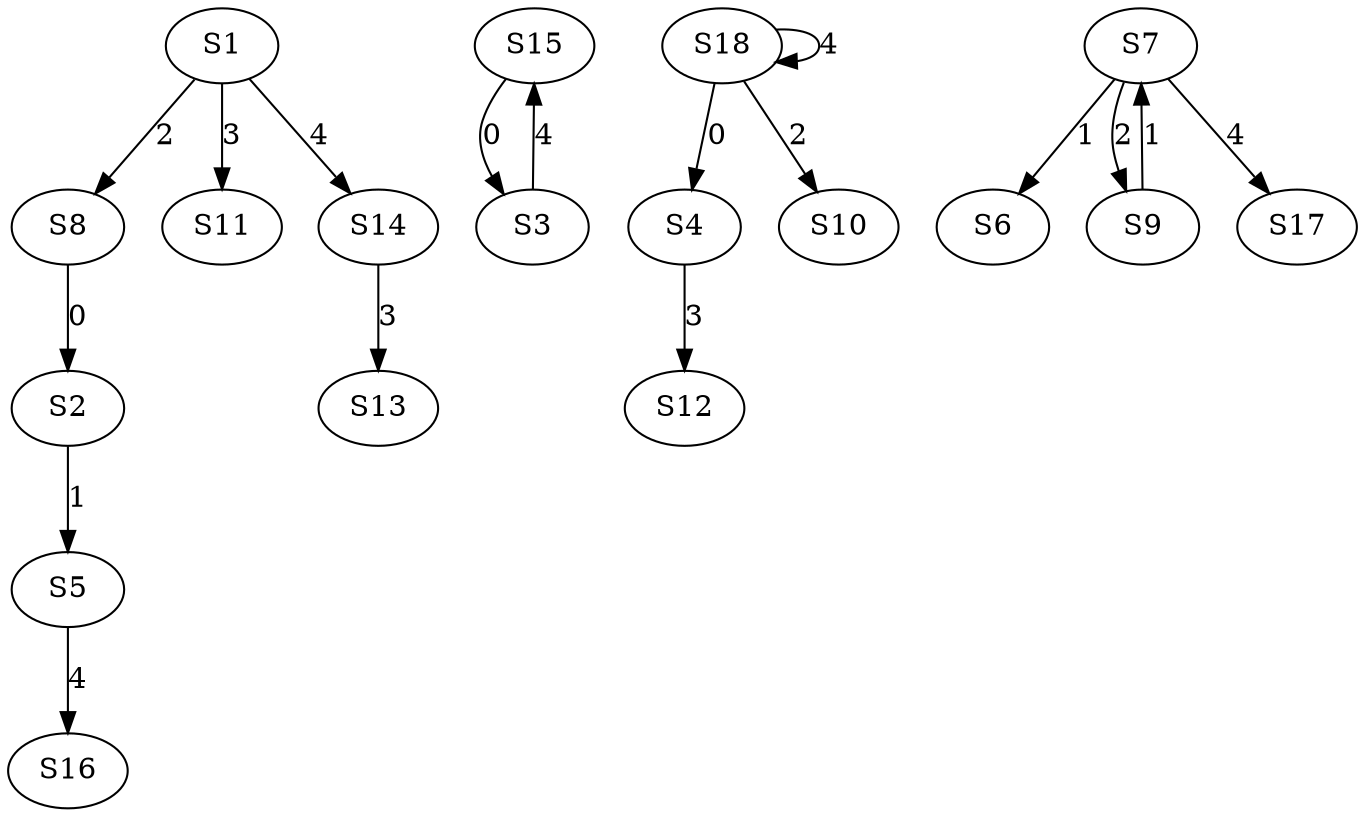 strict digraph {
	S8 -> S2 [ label = 0 ];
	S15 -> S3 [ label = 0 ];
	S18 -> S4 [ label = 0 ];
	S2 -> S5 [ label = 1 ];
	S7 -> S6 [ label = 1 ];
	S9 -> S7 [ label = 1 ];
	S1 -> S8 [ label = 2 ];
	S7 -> S9 [ label = 2 ];
	S18 -> S10 [ label = 2 ];
	S1 -> S11 [ label = 3 ];
	S4 -> S12 [ label = 3 ];
	S14 -> S13 [ label = 3 ];
	S1 -> S14 [ label = 4 ];
	S3 -> S15 [ label = 4 ];
	S5 -> S16 [ label = 4 ];
	S7 -> S17 [ label = 4 ];
	S18 -> S18 [ label = 4 ];
}